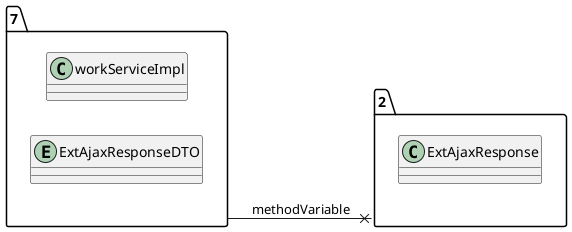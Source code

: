 @startuml 
allow_mixing
left to right direction
package "7"{
class workServiceImpl
entity ExtAjaxResponseDTO

}
package "2"{
class ExtAjaxResponse

}
"7" --x "2":methodVariable
@enduml